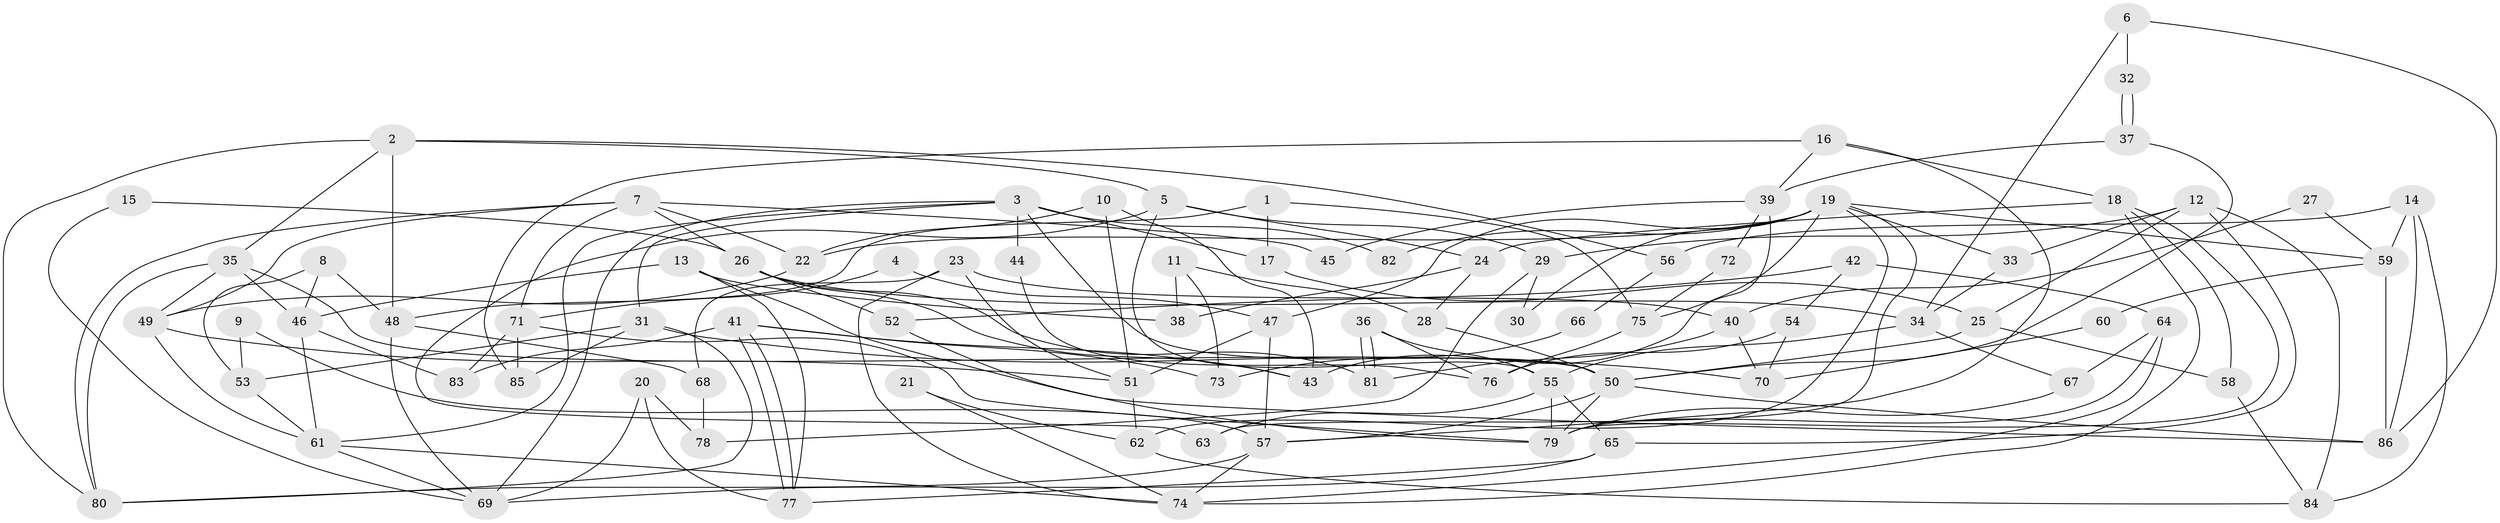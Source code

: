 // Generated by graph-tools (version 1.1) at 2025/11/02/27/25 16:11:21]
// undirected, 86 vertices, 172 edges
graph export_dot {
graph [start="1"]
  node [color=gray90,style=filled];
  1;
  2;
  3;
  4;
  5;
  6;
  7;
  8;
  9;
  10;
  11;
  12;
  13;
  14;
  15;
  16;
  17;
  18;
  19;
  20;
  21;
  22;
  23;
  24;
  25;
  26;
  27;
  28;
  29;
  30;
  31;
  32;
  33;
  34;
  35;
  36;
  37;
  38;
  39;
  40;
  41;
  42;
  43;
  44;
  45;
  46;
  47;
  48;
  49;
  50;
  51;
  52;
  53;
  54;
  55;
  56;
  57;
  58;
  59;
  60;
  61;
  62;
  63;
  64;
  65;
  66;
  67;
  68;
  69;
  70;
  71;
  72;
  73;
  74;
  75;
  76;
  77;
  78;
  79;
  80;
  81;
  82;
  83;
  84;
  85;
  86;
  1 -- 48;
  1 -- 17;
  1 -- 75;
  2 -- 35;
  2 -- 80;
  2 -- 5;
  2 -- 48;
  2 -- 56;
  3 -- 61;
  3 -- 50;
  3 -- 17;
  3 -- 31;
  3 -- 44;
  3 -- 69;
  3 -- 82;
  4 -- 71;
  4 -- 47;
  5 -- 55;
  5 -- 24;
  5 -- 29;
  5 -- 63;
  6 -- 86;
  6 -- 34;
  6 -- 32;
  7 -- 80;
  7 -- 49;
  7 -- 22;
  7 -- 26;
  7 -- 45;
  7 -- 71;
  8 -- 46;
  8 -- 53;
  8 -- 48;
  9 -- 53;
  9 -- 57;
  10 -- 22;
  10 -- 43;
  10 -- 51;
  11 -- 38;
  11 -- 28;
  11 -- 73;
  12 -- 65;
  12 -- 29;
  12 -- 25;
  12 -- 33;
  12 -- 84;
  13 -- 46;
  13 -- 86;
  13 -- 38;
  13 -- 77;
  14 -- 86;
  14 -- 84;
  14 -- 56;
  14 -- 59;
  15 -- 69;
  15 -- 26;
  16 -- 18;
  16 -- 57;
  16 -- 39;
  16 -- 85;
  17 -- 25;
  18 -- 58;
  18 -- 79;
  18 -- 24;
  18 -- 74;
  19 -- 33;
  19 -- 22;
  19 -- 30;
  19 -- 47;
  19 -- 59;
  19 -- 62;
  19 -- 63;
  19 -- 75;
  19 -- 82;
  20 -- 77;
  20 -- 69;
  20 -- 78;
  21 -- 74;
  21 -- 62;
  22 -- 49;
  23 -- 51;
  23 -- 74;
  23 -- 40;
  23 -- 68;
  24 -- 28;
  24 -- 38;
  25 -- 50;
  25 -- 58;
  26 -- 52;
  26 -- 34;
  26 -- 43;
  26 -- 81;
  27 -- 40;
  27 -- 59;
  28 -- 50;
  29 -- 78;
  29 -- 30;
  31 -- 85;
  31 -- 53;
  31 -- 70;
  31 -- 80;
  32 -- 37;
  32 -- 37;
  33 -- 34;
  34 -- 55;
  34 -- 67;
  35 -- 50;
  35 -- 80;
  35 -- 46;
  35 -- 49;
  36 -- 81;
  36 -- 81;
  36 -- 55;
  36 -- 76;
  37 -- 39;
  37 -- 50;
  39 -- 43;
  39 -- 45;
  39 -- 72;
  40 -- 81;
  40 -- 70;
  41 -- 77;
  41 -- 77;
  41 -- 83;
  41 -- 43;
  41 -- 73;
  42 -- 64;
  42 -- 54;
  42 -- 52;
  44 -- 76;
  46 -- 61;
  46 -- 83;
  47 -- 51;
  47 -- 57;
  48 -- 68;
  48 -- 69;
  49 -- 61;
  49 -- 51;
  50 -- 79;
  50 -- 57;
  50 -- 86;
  51 -- 62;
  52 -- 79;
  53 -- 61;
  54 -- 76;
  54 -- 70;
  55 -- 65;
  55 -- 63;
  55 -- 79;
  56 -- 66;
  57 -- 74;
  57 -- 80;
  58 -- 84;
  59 -- 60;
  59 -- 86;
  60 -- 70;
  61 -- 69;
  61 -- 74;
  62 -- 84;
  64 -- 74;
  64 -- 67;
  64 -- 79;
  65 -- 69;
  65 -- 77;
  66 -- 73;
  67 -- 79;
  68 -- 78;
  71 -- 79;
  71 -- 83;
  71 -- 85;
  72 -- 75;
  75 -- 76;
}
